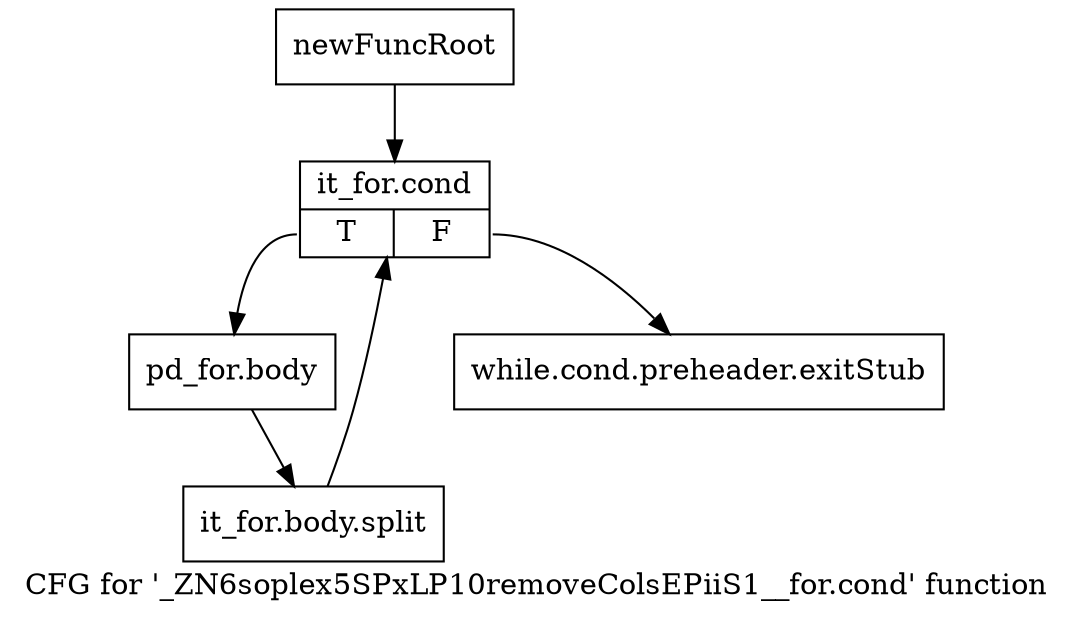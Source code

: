 digraph "CFG for '_ZN6soplex5SPxLP10removeColsEPiiS1__for.cond' function" {
	label="CFG for '_ZN6soplex5SPxLP10removeColsEPiiS1__for.cond' function";

	Node0x2e3bd20 [shape=record,label="{newFuncRoot}"];
	Node0x2e3bd20 -> Node0x2e3c1a0;
	Node0x2e3c150 [shape=record,label="{while.cond.preheader.exitStub}"];
	Node0x2e3c1a0 [shape=record,label="{it_for.cond|{<s0>T|<s1>F}}"];
	Node0x2e3c1a0:s0 -> Node0x2e3c1f0;
	Node0x2e3c1a0:s1 -> Node0x2e3c150;
	Node0x2e3c1f0 [shape=record,label="{pd_for.body}"];
	Node0x2e3c1f0 -> Node0x3254c80;
	Node0x3254c80 [shape=record,label="{it_for.body.split}"];
	Node0x3254c80 -> Node0x2e3c1a0;
}
